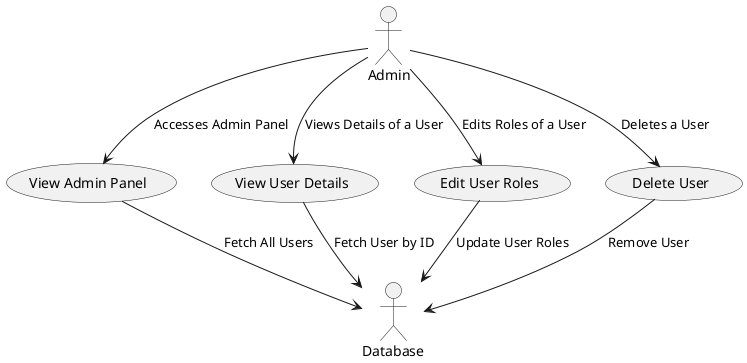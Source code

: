 @startuml AdminUseCase

actor Admin
actor Database

usecase ViewAdminPanel as "View Admin Panel"
usecase ViewUserDetails as "View User Details"
usecase EditUserRoles as "Edit User Roles"
usecase DeleteUser as "Delete User"

Admin --> ViewAdminPanel : Accesses Admin Panel
Admin --> ViewUserDetails : Views Details of a User
Admin --> EditUserRoles : Edits Roles of a User
Admin --> DeleteUser : Deletes a User

ViewAdminPanel --> Database : Fetch All Users
ViewUserDetails --> Database : Fetch User by ID
EditUserRoles --> Database : Update User Roles
DeleteUser --> Database : Remove User

@enduml
